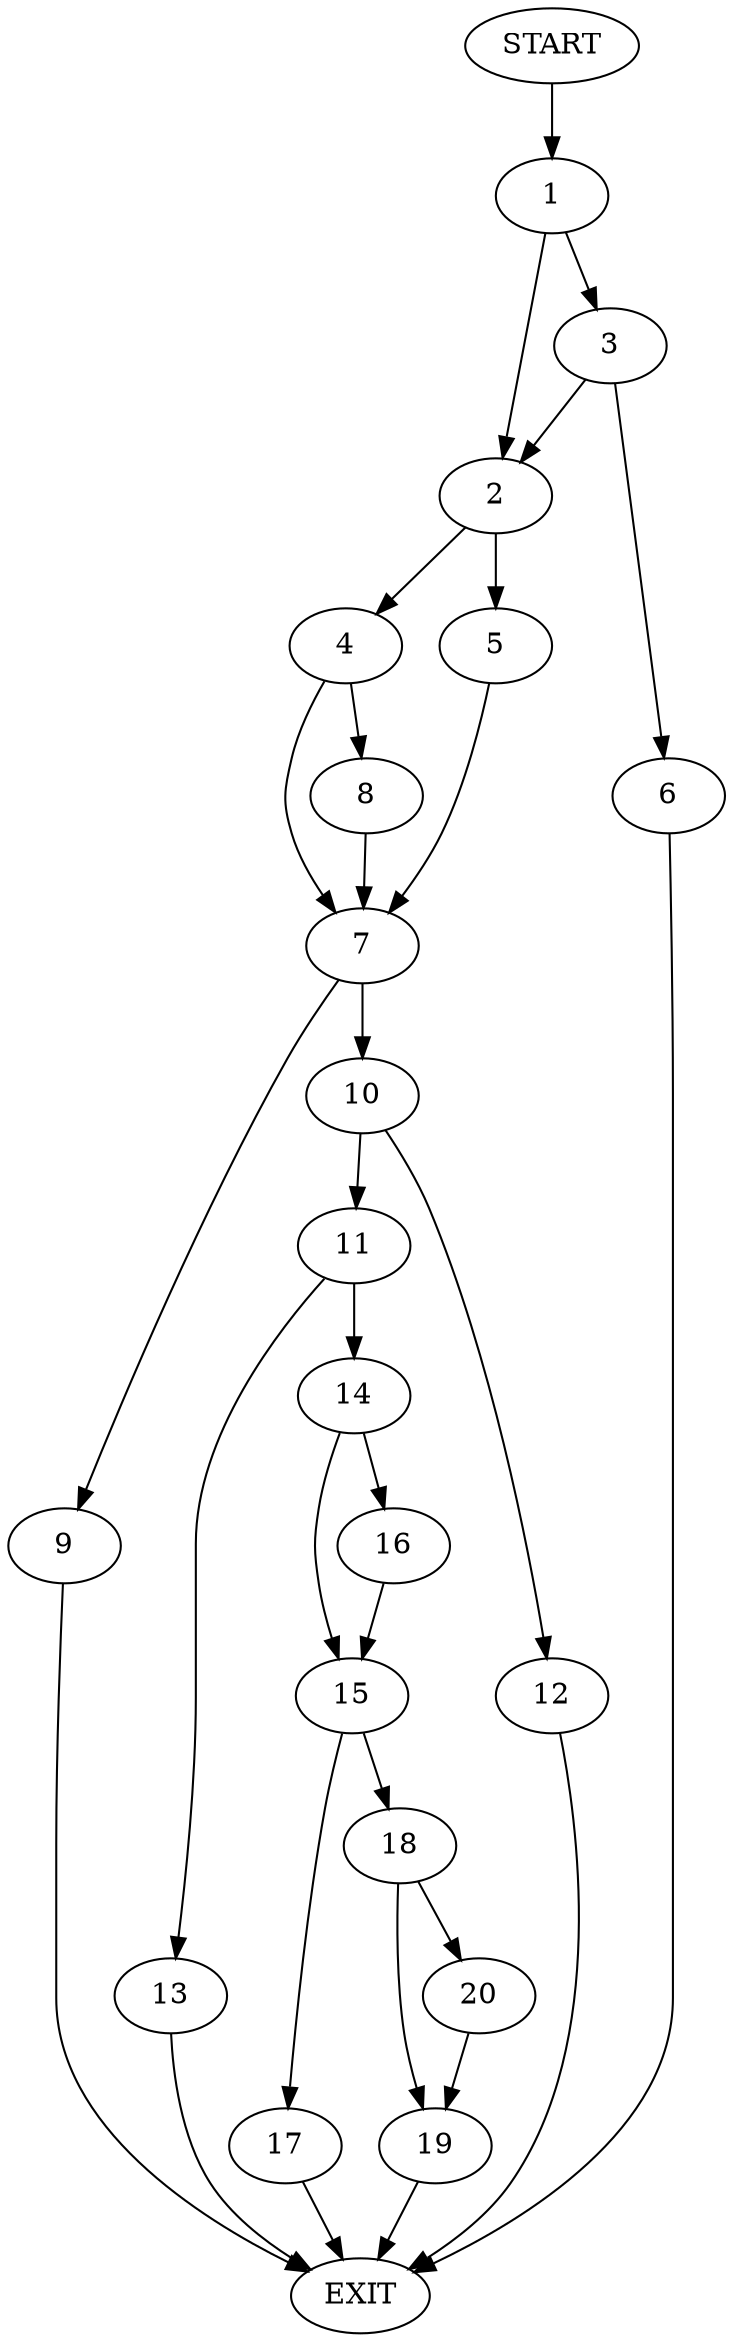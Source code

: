 digraph {
0 [label="START"]
21 [label="EXIT"]
0 -> 1
1 -> 2
1 -> 3
2 -> 4
2 -> 5
3 -> 6
3 -> 2
6 -> 21
4 -> 7
4 -> 8
5 -> 7
7 -> 9
7 -> 10
8 -> 7
9 -> 21
10 -> 11
10 -> 12
11 -> 13
11 -> 14
12 -> 21
14 -> 15
14 -> 16
13 -> 21
15 -> 17
15 -> 18
16 -> 15
17 -> 21
18 -> 19
18 -> 20
19 -> 21
20 -> 19
}
